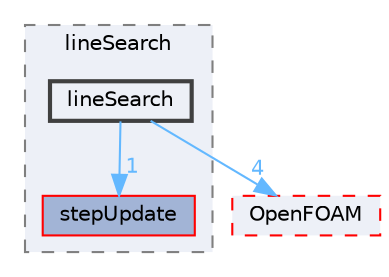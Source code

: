 digraph "src/optimisation/adjointOptimisation/adjoint/optimisation/lineSearch/lineSearch"
{
 // LATEX_PDF_SIZE
  bgcolor="transparent";
  edge [fontname=Helvetica,fontsize=10,labelfontname=Helvetica,labelfontsize=10];
  node [fontname=Helvetica,fontsize=10,shape=box,height=0.2,width=0.4];
  compound=true
  subgraph clusterdir_94bdc59c3d8ff9322af9116bfe52aa58 {
    graph [ bgcolor="#edf0f7", pencolor="grey50", label="lineSearch", fontname=Helvetica,fontsize=10 style="filled,dashed", URL="dir_94bdc59c3d8ff9322af9116bfe52aa58.html",tooltip=""]
  dir_48ff6cf3bcfd4c166e74b44c227ffdcc [label="stepUpdate", fillcolor="#a2b4d6", color="red", style="filled", URL="dir_48ff6cf3bcfd4c166e74b44c227ffdcc.html",tooltip=""];
  dir_a83d18dc4e5d35da582006b9d966974f [label="lineSearch", fillcolor="#edf0f7", color="grey25", style="filled,bold", URL="dir_a83d18dc4e5d35da582006b9d966974f.html",tooltip=""];
  }
  dir_c5473ff19b20e6ec4dfe5c310b3778a8 [label="OpenFOAM", fillcolor="#edf0f7", color="red", style="filled,dashed", URL="dir_c5473ff19b20e6ec4dfe5c310b3778a8.html",tooltip=""];
  dir_a83d18dc4e5d35da582006b9d966974f->dir_48ff6cf3bcfd4c166e74b44c227ffdcc [headlabel="1", labeldistance=1.5 headhref="dir_002217_003769.html" href="dir_002217_003769.html" color="steelblue1" fontcolor="steelblue1"];
  dir_a83d18dc4e5d35da582006b9d966974f->dir_c5473ff19b20e6ec4dfe5c310b3778a8 [headlabel="4", labeldistance=1.5 headhref="dir_002217_002695.html" href="dir_002217_002695.html" color="steelblue1" fontcolor="steelblue1"];
}
